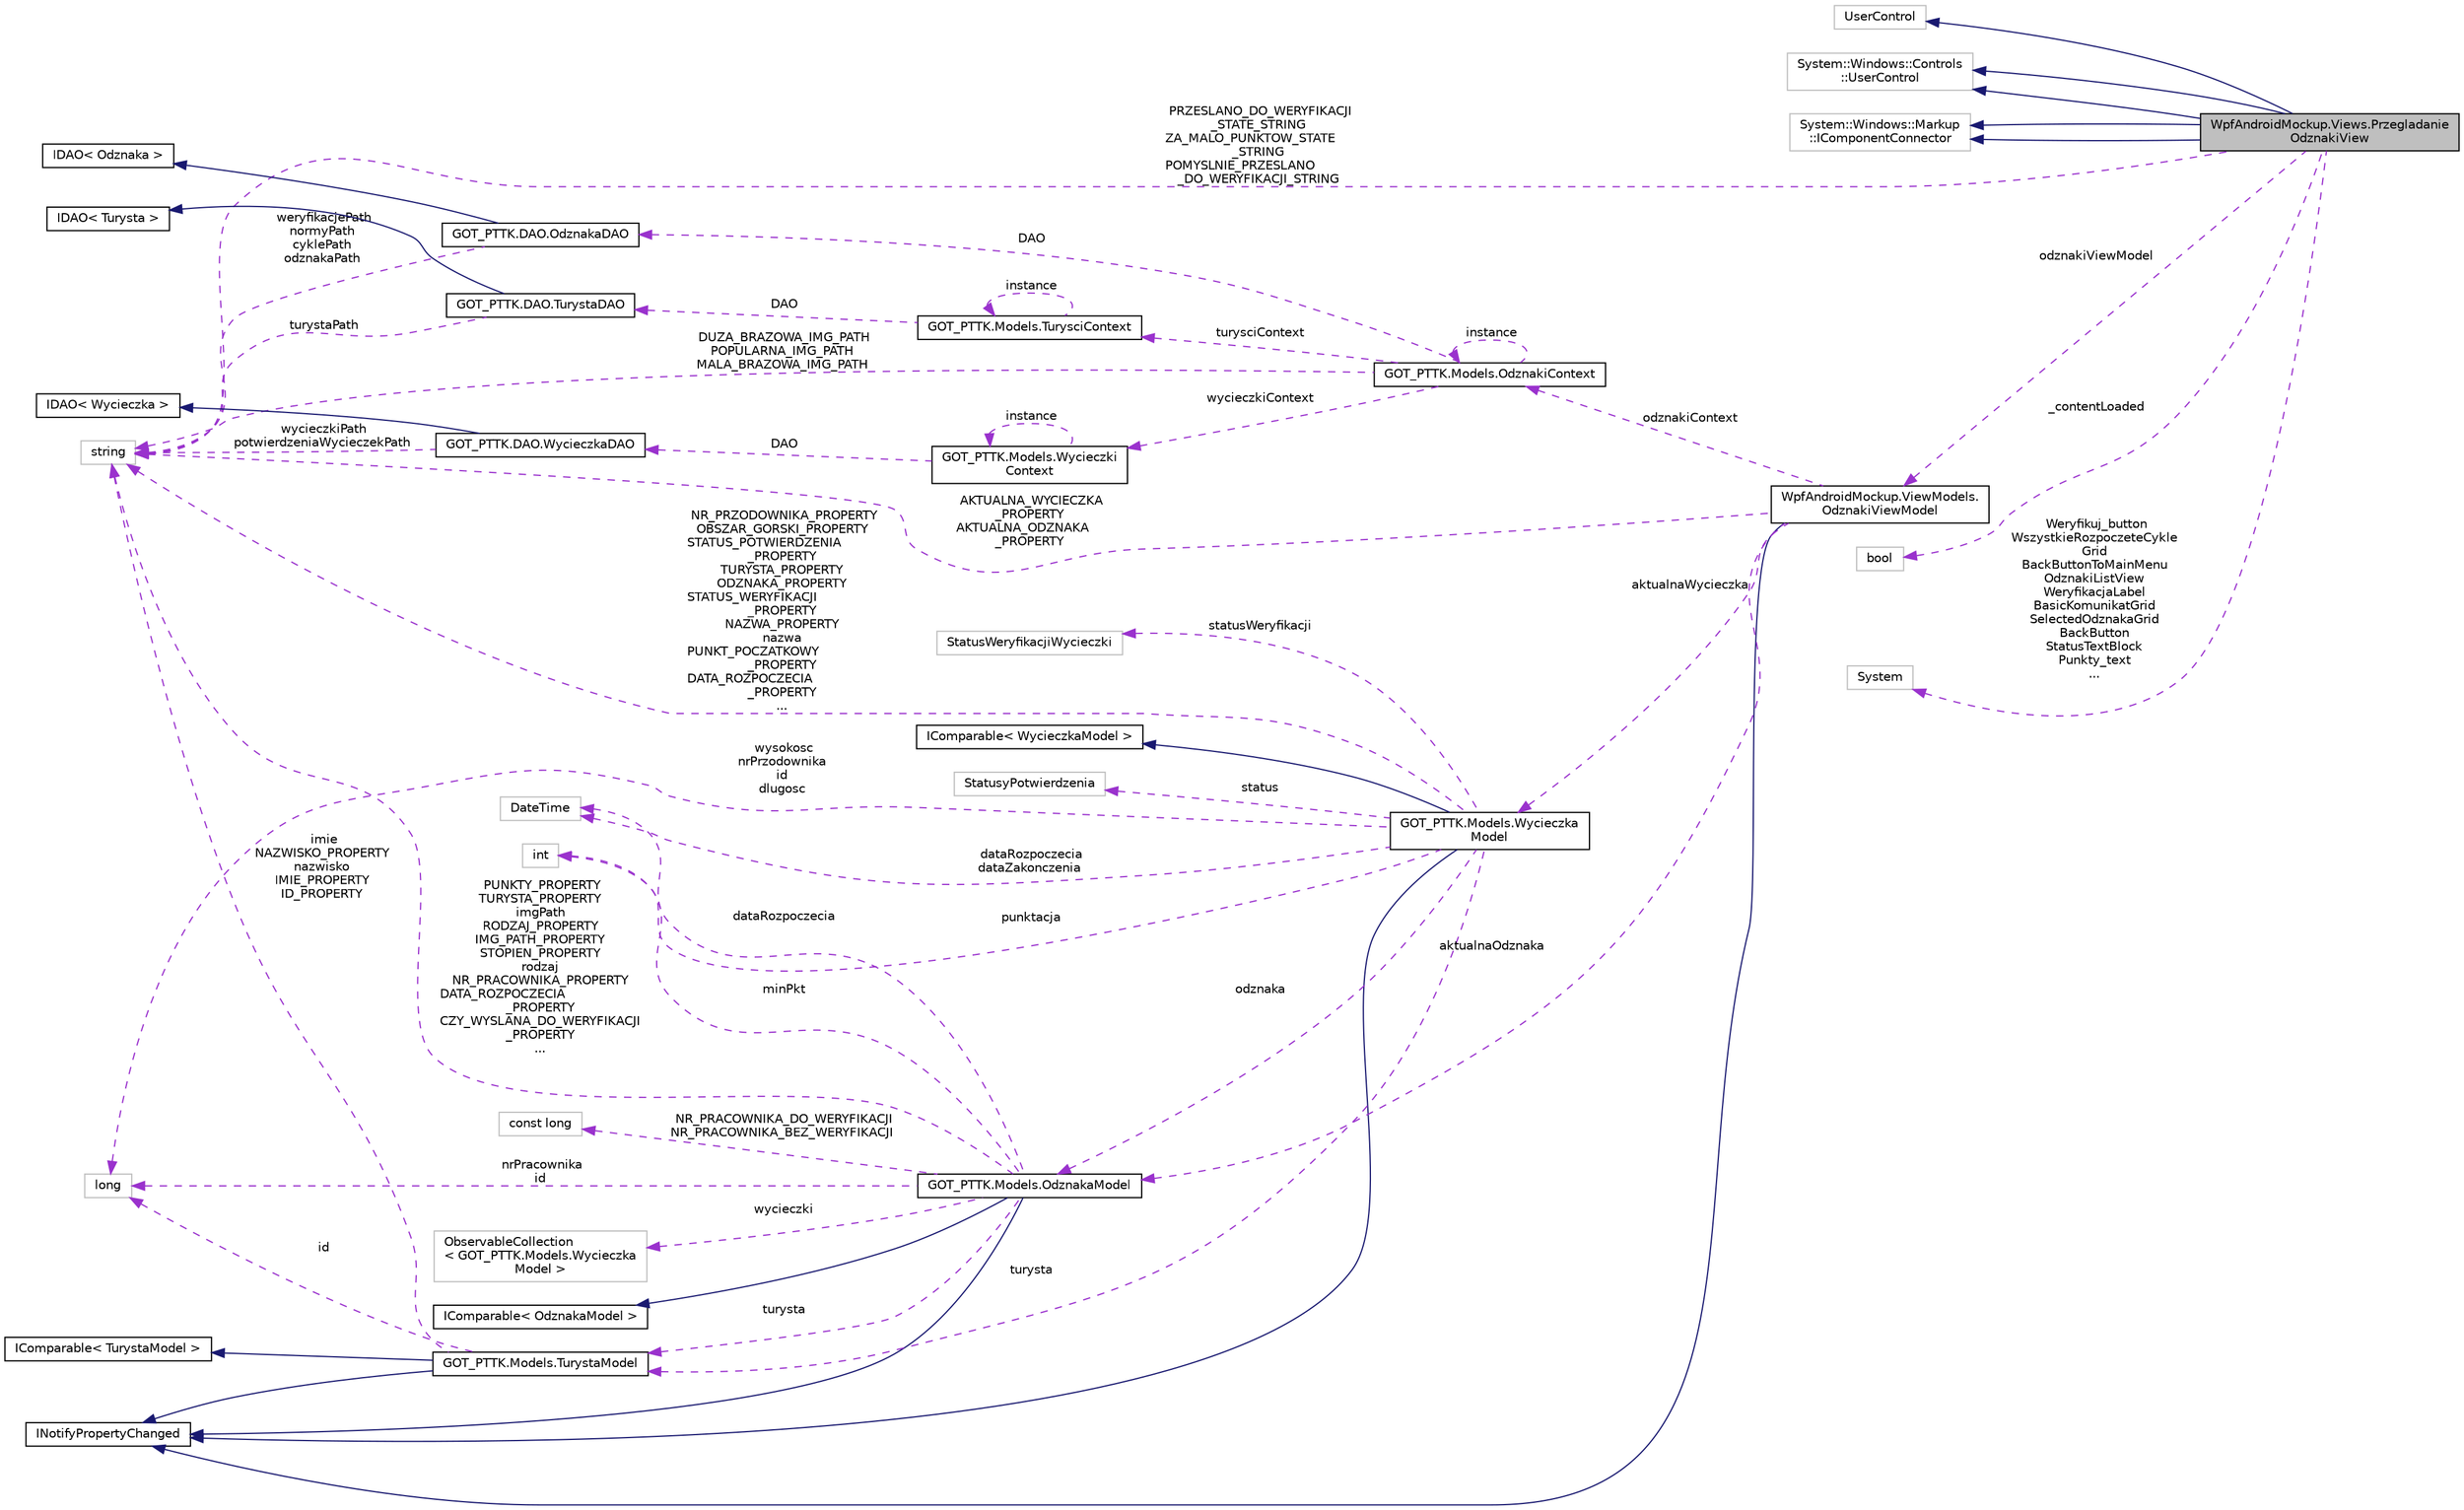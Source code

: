 digraph "WpfAndroidMockup.Views.PrzegladanieOdznakiView"
{
 // INTERACTIVE_SVG=YES
  edge [fontname="Helvetica",fontsize="10",labelfontname="Helvetica",labelfontsize="10"];
  node [fontname="Helvetica",fontsize="10",shape=record];
  rankdir="LR";
  Node4 [label="WpfAndroidMockup.Views.Przegladanie\lOdznakiView",height=0.2,width=0.4,color="black", fillcolor="grey75", style="filled", fontcolor="black"];
  Node5 -> Node4 [dir="back",color="midnightblue",fontsize="10",style="solid",fontname="Helvetica"];
  Node5 [label="UserControl",height=0.2,width=0.4,color="grey75", fillcolor="white", style="filled"];
  Node6 -> Node4 [dir="back",color="midnightblue",fontsize="10",style="solid",fontname="Helvetica"];
  Node6 [label="System::Windows::Controls\l::UserControl",height=0.2,width=0.4,color="grey75", fillcolor="white", style="filled"];
  Node7 -> Node4 [dir="back",color="midnightblue",fontsize="10",style="solid",fontname="Helvetica"];
  Node7 [label="System::Windows::Markup\l::IComponentConnector",height=0.2,width=0.4,color="grey75", fillcolor="white", style="filled"];
  Node6 -> Node4 [dir="back",color="midnightblue",fontsize="10",style="solid",fontname="Helvetica"];
  Node7 -> Node4 [dir="back",color="midnightblue",fontsize="10",style="solid",fontname="Helvetica"];
  Node8 -> Node4 [dir="back",color="darkorchid3",fontsize="10",style="dashed",label=" PRZESLANO_DO_WERYFIKACJI\l_STATE_STRING\nZA_MALO_PUNKTOW_STATE\l_STRING\nPOMYSLNIE_PRZESLANO\l_DO_WERYFIKACJI_STRING" ,fontname="Helvetica"];
  Node8 [label="string",height=0.2,width=0.4,color="grey75", fillcolor="white", style="filled"];
  Node9 -> Node4 [dir="back",color="darkorchid3",fontsize="10",style="dashed",label=" odznakiViewModel" ,fontname="Helvetica"];
  Node9 [label="WpfAndroidMockup.ViewModels.\lOdznakiViewModel",height=0.2,width=0.4,color="black", fillcolor="white", style="filled",URL="$class_wpf_android_mockup_1_1_view_models_1_1_odznaki_view_model.html",tooltip="ViewModel dla odznaki "];
  Node10 -> Node9 [dir="back",color="midnightblue",fontsize="10",style="solid",fontname="Helvetica"];
  Node10 [label="INotifyPropertyChanged",height=0.2,width=0.4,color="black", fillcolor="white", style="filled",URL="$class_i_notify_property_changed.html"];
  Node8 -> Node9 [dir="back",color="darkorchid3",fontsize="10",style="dashed",label=" AKTUALNA_WYCIECZKA\l_PROPERTY\nAKTUALNA_ODZNAKA\l_PROPERTY" ,fontname="Helvetica"];
  Node11 -> Node9 [dir="back",color="darkorchid3",fontsize="10",style="dashed",label=" aktualnaWycieczka" ,fontname="Helvetica"];
  Node11 [label="GOT_PTTK.Models.Wycieczka\lModel",height=0.2,width=0.4,color="black", fillcolor="white", style="filled",URL="$class_g_o_t___p_t_t_k_1_1_models_1_1_wycieczka_model.html",tooltip="Model Wycieczki "];
  Node10 -> Node11 [dir="back",color="midnightblue",fontsize="10",style="solid",fontname="Helvetica"];
  Node12 -> Node11 [dir="back",color="midnightblue",fontsize="10",style="solid",fontname="Helvetica"];
  Node12 [label="IComparable\< WycieczkaModel \>",height=0.2,width=0.4,color="black", fillcolor="white", style="filled",URL="$class_i_comparable.html"];
  Node8 -> Node11 [dir="back",color="darkorchid3",fontsize="10",style="dashed",label=" NR_PRZODOWNIKA_PROPERTY\nOBSZAR_GORSKI_PROPERTY\nSTATUS_POTWIERDZENIA\l_PROPERTY\nTURYSTA_PROPERTY\nODZNAKA_PROPERTY\nSTATUS_WERYFIKACJI\l_PROPERTY\nNAZWA_PROPERTY\nnazwa\nPUNKT_POCZATKOWY\l_PROPERTY\nDATA_ROZPOCZECIA\l_PROPERTY\n..." ,fontname="Helvetica"];
  Node13 -> Node11 [dir="back",color="darkorchid3",fontsize="10",style="dashed",label=" status" ,fontname="Helvetica"];
  Node13 [label="StatusyPotwierdzenia",height=0.2,width=0.4,color="grey75", fillcolor="white", style="filled"];
  Node14 -> Node11 [dir="back",color="darkorchid3",fontsize="10",style="dashed",label=" dataRozpoczecia\ndataZakonczenia" ,fontname="Helvetica"];
  Node14 [label="DateTime",height=0.2,width=0.4,color="grey75", fillcolor="white", style="filled"];
  Node15 -> Node11 [dir="back",color="darkorchid3",fontsize="10",style="dashed",label=" turysta" ,fontname="Helvetica"];
  Node15 [label="GOT_PTTK.Models.TurystaModel",height=0.2,width=0.4,color="black", fillcolor="white", style="filled",URL="$class_g_o_t___p_t_t_k_1_1_models_1_1_turysta_model.html",tooltip="Model turysty "];
  Node10 -> Node15 [dir="back",color="midnightblue",fontsize="10",style="solid",fontname="Helvetica"];
  Node16 -> Node15 [dir="back",color="midnightblue",fontsize="10",style="solid",fontname="Helvetica"];
  Node16 [label="IComparable\< TurystaModel \>",height=0.2,width=0.4,color="black", fillcolor="white", style="filled",URL="$class_i_comparable.html"];
  Node8 -> Node15 [dir="back",color="darkorchid3",fontsize="10",style="dashed",label=" imie\nNAZWISKO_PROPERTY\nnazwisko\nIMIE_PROPERTY\nID_PROPERTY" ,fontname="Helvetica"];
  Node17 -> Node15 [dir="back",color="darkorchid3",fontsize="10",style="dashed",label=" id" ,fontname="Helvetica"];
  Node17 [label="long",height=0.2,width=0.4,color="grey75", fillcolor="white", style="filled"];
  Node18 -> Node11 [dir="back",color="darkorchid3",fontsize="10",style="dashed",label=" punktacja" ,fontname="Helvetica"];
  Node18 [label="int",height=0.2,width=0.4,color="grey75", fillcolor="white", style="filled"];
  Node19 -> Node11 [dir="back",color="darkorchid3",fontsize="10",style="dashed",label=" statusWeryfikacji" ,fontname="Helvetica"];
  Node19 [label="StatusWeryfikacjiWycieczki",height=0.2,width=0.4,color="grey75", fillcolor="white", style="filled"];
  Node20 -> Node11 [dir="back",color="darkorchid3",fontsize="10",style="dashed",label=" odznaka" ,fontname="Helvetica"];
  Node20 [label="GOT_PTTK.Models.OdznakaModel",height=0.2,width=0.4,color="black", fillcolor="white", style="filled",URL="$class_g_o_t___p_t_t_k_1_1_models_1_1_odznaka_model.html",tooltip="Model odznaki "];
  Node10 -> Node20 [dir="back",color="midnightblue",fontsize="10",style="solid",fontname="Helvetica"];
  Node21 -> Node20 [dir="back",color="midnightblue",fontsize="10",style="solid",fontname="Helvetica"];
  Node21 [label="IComparable\< OdznakaModel \>",height=0.2,width=0.4,color="black", fillcolor="white", style="filled",URL="$class_i_comparable.html"];
  Node8 -> Node20 [dir="back",color="darkorchid3",fontsize="10",style="dashed",label=" PUNKTY_PROPERTY\nTURYSTA_PROPERTY\nimgPath\nRODZAJ_PROPERTY\nIMG_PATH_PROPERTY\nSTOPIEN_PROPERTY\nrodzaj\nNR_PRACOWNIKA_PROPERTY\nDATA_ROZPOCZECIA\l_PROPERTY\nCZY_WYSLANA_DO_WERYFIKACJI\l_PROPERTY\n..." ,fontname="Helvetica"];
  Node14 -> Node20 [dir="back",color="darkorchid3",fontsize="10",style="dashed",label=" dataRozpoczecia" ,fontname="Helvetica"];
  Node15 -> Node20 [dir="back",color="darkorchid3",fontsize="10",style="dashed",label=" turysta" ,fontname="Helvetica"];
  Node22 -> Node20 [dir="back",color="darkorchid3",fontsize="10",style="dashed",label=" NR_PRACOWNIKA_DO_WERYFIKACJI\nNR_PRACOWNIKA_BEZ_WERYFIKACJI" ,fontname="Helvetica"];
  Node22 [label="const long",height=0.2,width=0.4,color="grey75", fillcolor="white", style="filled"];
  Node18 -> Node20 [dir="back",color="darkorchid3",fontsize="10",style="dashed",label=" minPkt" ,fontname="Helvetica"];
  Node23 -> Node20 [dir="back",color="darkorchid3",fontsize="10",style="dashed",label=" wycieczki" ,fontname="Helvetica"];
  Node23 [label="ObservableCollection\l\< GOT_PTTK.Models.Wycieczka\lModel \>",height=0.2,width=0.4,color="grey75", fillcolor="white", style="filled"];
  Node17 -> Node20 [dir="back",color="darkorchid3",fontsize="10",style="dashed",label=" nrPracownika\nid" ,fontname="Helvetica"];
  Node17 -> Node11 [dir="back",color="darkorchid3",fontsize="10",style="dashed",label=" wysokosc\nnrPrzodownika\nid\ndlugosc" ,fontname="Helvetica"];
  Node20 -> Node9 [dir="back",color="darkorchid3",fontsize="10",style="dashed",label=" aktualnaOdznaka" ,fontname="Helvetica"];
  Node24 -> Node9 [dir="back",color="darkorchid3",fontsize="10",style="dashed",label=" odznakiContext" ,fontname="Helvetica"];
  Node24 [label="GOT_PTTK.Models.OdznakiContext",height=0.2,width=0.4,color="black", fillcolor="white", style="filled",URL="$class_g_o_t___p_t_t_k_1_1_models_1_1_odznaki_context.html",tooltip="Klasa zajmująca się transformacją obiektów odznak otrzymanych z DAO do modeli odznak obsługiwanych pr..."];
  Node25 -> Node24 [dir="back",color="darkorchid3",fontsize="10",style="dashed",label=" DAO" ,fontname="Helvetica"];
  Node25 [label="GOT_PTTK.DAO.OdznakaDAO",height=0.2,width=0.4,color="black", fillcolor="white", style="filled",URL="$class_g_o_t___p_t_t_k_1_1_d_a_o_1_1_odznaka_d_a_o.html"];
  Node26 -> Node25 [dir="back",color="midnightblue",fontsize="10",style="solid",fontname="Helvetica"];
  Node26 [label="IDAO\< Odznaka \>",height=0.2,width=0.4,color="black", fillcolor="white", style="filled",URL="$interface_g_o_t___p_t_t_k_1_1_d_a_o_1_1_i_d_a_o.html"];
  Node8 -> Node25 [dir="back",color="darkorchid3",fontsize="10",style="dashed",label=" weryfikacjePath\nnormyPath\ncyklePath\nodznakaPath" ,fontname="Helvetica"];
  Node8 -> Node24 [dir="back",color="darkorchid3",fontsize="10",style="dashed",label=" DUZA_BRAZOWA_IMG_PATH\nPOPULARNA_IMG_PATH\nMALA_BRAZOWA_IMG_PATH" ,fontname="Helvetica"];
  Node27 -> Node24 [dir="back",color="darkorchid3",fontsize="10",style="dashed",label=" turysciContext" ,fontname="Helvetica"];
  Node27 [label="GOT_PTTK.Models.TurysciContext",height=0.2,width=0.4,color="black", fillcolor="white", style="filled",URL="$class_g_o_t___p_t_t_k_1_1_models_1_1_turysci_context.html",tooltip="Klasa zajmująca się transformacją obiektów turystow otrzymanych z DAO do modeli turystów obsługiwanyc..."];
  Node28 -> Node27 [dir="back",color="darkorchid3",fontsize="10",style="dashed",label=" DAO" ,fontname="Helvetica"];
  Node28 [label="GOT_PTTK.DAO.TurystaDAO",height=0.2,width=0.4,color="black", fillcolor="white", style="filled",URL="$class_g_o_t___p_t_t_k_1_1_d_a_o_1_1_turysta_d_a_o.html"];
  Node29 -> Node28 [dir="back",color="midnightblue",fontsize="10",style="solid",fontname="Helvetica"];
  Node29 [label="IDAO\< Turysta \>",height=0.2,width=0.4,color="black", fillcolor="white", style="filled",URL="$interface_g_o_t___p_t_t_k_1_1_d_a_o_1_1_i_d_a_o.html"];
  Node8 -> Node28 [dir="back",color="darkorchid3",fontsize="10",style="dashed",label=" turystaPath" ,fontname="Helvetica"];
  Node27 -> Node27 [dir="back",color="darkorchid3",fontsize="10",style="dashed",label=" instance" ,fontname="Helvetica"];
  Node30 -> Node24 [dir="back",color="darkorchid3",fontsize="10",style="dashed",label=" wycieczkiContext" ,fontname="Helvetica"];
  Node30 [label="GOT_PTTK.Models.Wycieczki\lContext",height=0.2,width=0.4,color="black", fillcolor="white", style="filled",URL="$class_g_o_t___p_t_t_k_1_1_models_1_1_wycieczki_context.html",tooltip="Klasa zajmująca się transformacją obiektów wycieczek otrzymanych z DAO do modeli wycieczek obsługiwan..."];
  Node31 -> Node30 [dir="back",color="darkorchid3",fontsize="10",style="dashed",label=" DAO" ,fontname="Helvetica"];
  Node31 [label="GOT_PTTK.DAO.WycieczkaDAO",height=0.2,width=0.4,color="black", fillcolor="white", style="filled",URL="$class_g_o_t___p_t_t_k_1_1_d_a_o_1_1_wycieczka_d_a_o.html"];
  Node32 -> Node31 [dir="back",color="midnightblue",fontsize="10",style="solid",fontname="Helvetica"];
  Node32 [label="IDAO\< Wycieczka \>",height=0.2,width=0.4,color="black", fillcolor="white", style="filled",URL="$interface_g_o_t___p_t_t_k_1_1_d_a_o_1_1_i_d_a_o.html"];
  Node8 -> Node31 [dir="back",color="darkorchid3",fontsize="10",style="dashed",label=" wycieczkiPath\npotwierdzeniaWycieczekPath" ,fontname="Helvetica"];
  Node30 -> Node30 [dir="back",color="darkorchid3",fontsize="10",style="dashed",label=" instance" ,fontname="Helvetica"];
  Node24 -> Node24 [dir="back",color="darkorchid3",fontsize="10",style="dashed",label=" instance" ,fontname="Helvetica"];
  Node33 -> Node4 [dir="back",color="darkorchid3",fontsize="10",style="dashed",label=" _contentLoaded" ,fontname="Helvetica"];
  Node33 [label="bool",height=0.2,width=0.4,color="grey75", fillcolor="white", style="filled"];
  Node34 -> Node4 [dir="back",color="darkorchid3",fontsize="10",style="dashed",label=" Weryfikuj_button\nWszystkieRozpoczeteCykle\lGrid\nBackButtonToMainMenu\nOdznakiListView\nWeryfikacjaLabel\nBasicKomunikatGrid\nSelectedOdznakaGrid\nBackButton\nStatusTextBlock\nPunkty_text\n..." ,fontname="Helvetica"];
  Node34 [label="System",height=0.2,width=0.4,color="grey75", fillcolor="white", style="filled"];
}
